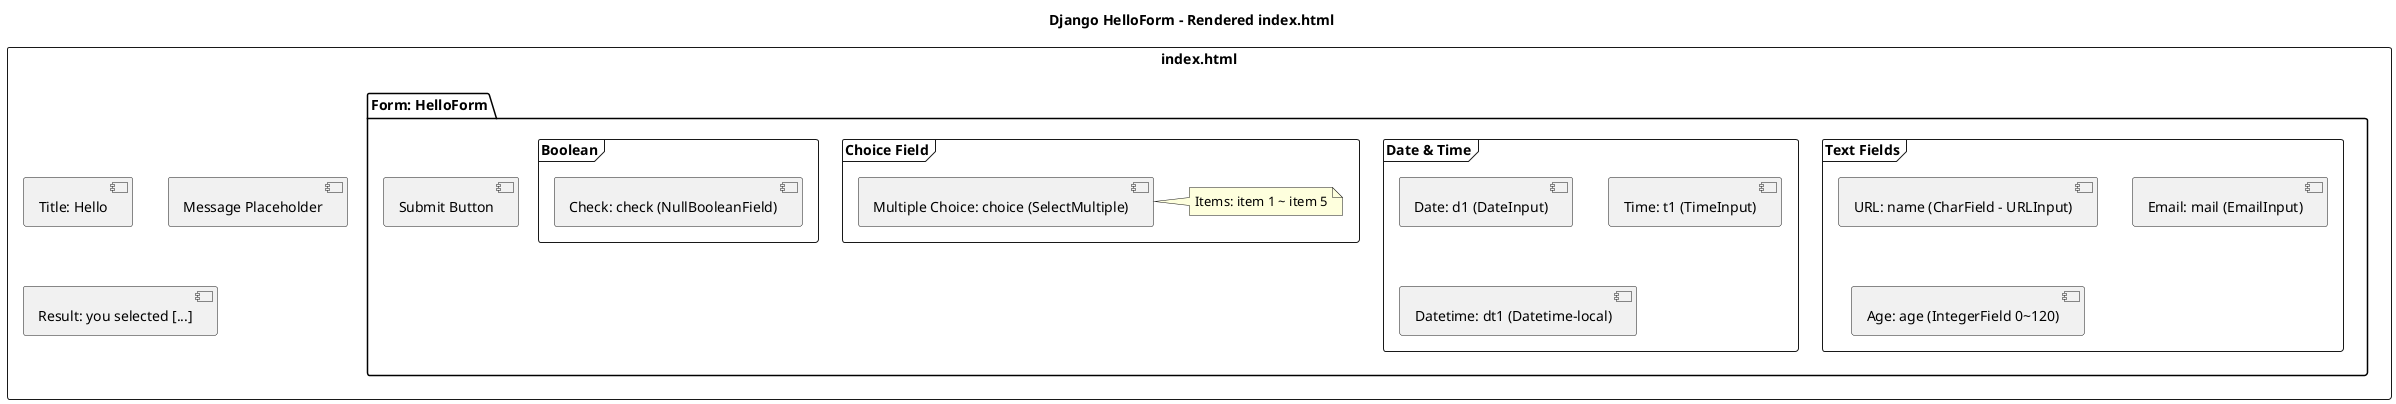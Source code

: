 @startuml index134MultiRadio
skinparam handwritten false
skinparam backgroundColor #FFFFFF
skinparam shadowing false

title Django HelloForm - Rendered index.html

rectangle "index.html" {

    component "Title: Hello" as T1
    component "Message Placeholder" as MSG
    component "Result: you selected [...]" as RESULT

    folder "Form: HelloForm" {

        frame "Text Fields" {
            [URL: name (CharField - URLInput)]
            [Email: mail (EmailInput)]
            [Age: age (IntegerField 0~120)]
        }

        frame "Date & Time" {
            [Date: d1 (DateInput)]
            [Time: t1 (TimeInput)]
            [Datetime: dt1 (Datetime-local)]
        }

        frame "Choice Field" {
            [Multiple Choice: choice (SelectMultiple)]
            note right
              Items: item 1 ~ item 5
            end note
        }

        frame "Boolean" {
            [Check: check (NullBooleanField)]
        }

        [Submit Button]
    }
}

@enduml